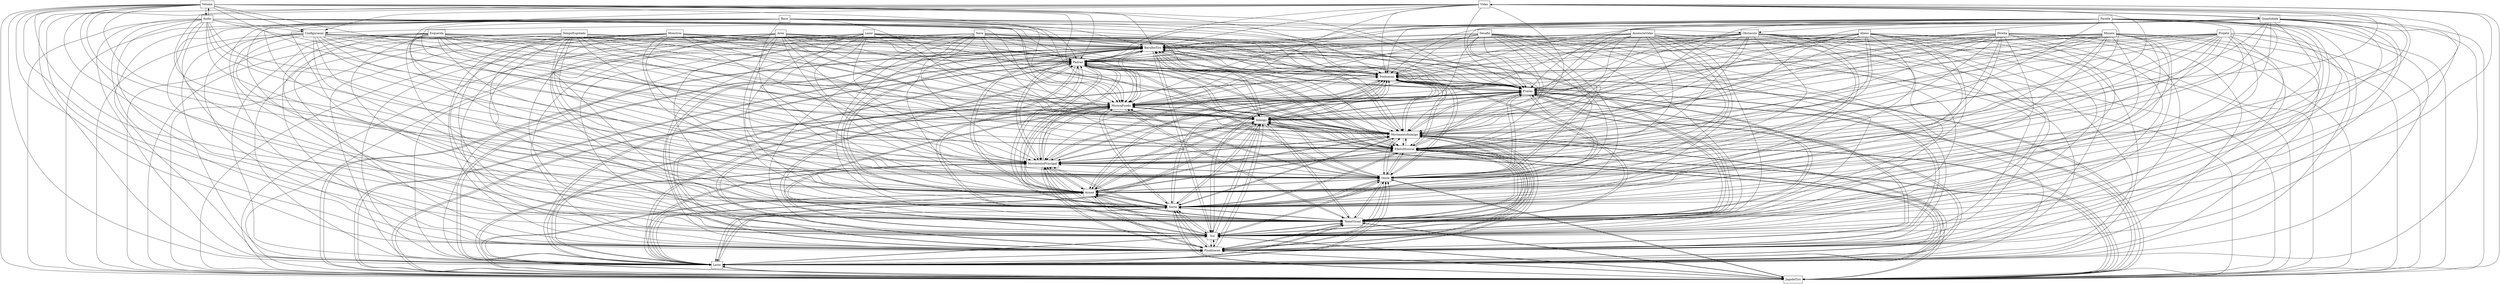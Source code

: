 digraph{
graph [rankdir=TB];
node [shape=box];
edge [arrowhead=normal];
0[label="Base",]
1[label="BarulhoTiro",]
2[label="Laser",]
3[label="Padrao",]
4[label="JogodeTiro",]
5[label="Leste",]
6[label="Finalizacao",]
7[label="TempoEsgotado",]
8[label="Nave",]
9[label="Sul",]
10[label="TemaVisual",]
11[label="Parede",]
12[label="Direita",]
13[label="Obstaculo",]
14[label="Norte",]
15[label="Esquerda",]
16[label="Armas",]
17[label="Oeste",]
18[label="MovimentoPrincipal",]
19[label="Volume",]
20[label="EfeitoMusical",]
21[label="Monstros",]
22[label="Aves",]
23[label="MovimentoInimigo",]
24[label="Vidas",]
25[label="Desafio",]
26[label="AusenciaVidas",]
27[label="Inimigo",]
28[label="Configuracao",]
29[label="MusicaFundo",]
30[label="Frases",]
31[label="Misseis",]
32[label="Audio",]
33[label="Pontuacao",]
34[label="Aliens",]
35[label="Quantidade",]
36[label="Projetil",]
0->1[label="",]
0->3[label="",]
0->4[label="",]
0->5[label="",]
0->6[label="",]
0->9[label="",]
0->10[label="",]
0->13[label="",]
0->14[label="",]
0->16[label="",]
0->17[label="",]
0->18[label="",]
0->20[label="",]
0->23[label="",]
0->27[label="",]
0->29[label="",]
0->30[label="",]
0->33[label="",]
1->3[label="",]
1->4[label="",]
1->5[label="",]
1->6[label="",]
1->9[label="",]
1->10[label="",]
1->14[label="",]
1->16[label="",]
1->17[label="",]
1->18[label="",]
1->20[label="",]
1->23[label="",]
1->27[label="",]
1->29[label="",]
1->30[label="",]
1->33[label="",]
2->1[label="",]
2->3[label="",]
2->4[label="",]
2->5[label="",]
2->6[label="",]
2->9[label="",]
2->10[label="",]
2->14[label="",]
2->16[label="",]
2->17[label="",]
2->18[label="",]
2->20[label="",]
2->23[label="",]
2->27[label="",]
2->29[label="",]
2->30[label="",]
2->33[label="",]
3->1[label="",]
3->4[label="",]
3->5[label="",]
3->6[label="",]
3->9[label="",]
3->10[label="",]
3->14[label="",]
3->16[label="",]
3->17[label="",]
3->18[label="",]
3->20[label="",]
3->23[label="",]
3->27[label="",]
3->29[label="",]
3->30[label="",]
3->33[label="",]
4->1[label="",]
4->3[label="",]
4->5[label="",]
4->6[label="",]
4->9[label="",]
4->10[label="",]
4->14[label="",]
4->16[label="",]
4->17[label="",]
4->18[label="",]
4->20[label="",]
4->23[label="",]
4->27[label="",]
4->29[label="",]
4->30[label="",]
4->33[label="",]
5->1[label="",]
5->3[label="",]
5->4[label="",]
5->6[label="",]
5->9[label="",]
5->10[label="",]
5->14[label="",]
5->16[label="",]
5->17[label="",]
5->18[label="",]
5->20[label="",]
5->23[label="",]
5->27[label="",]
5->29[label="",]
5->30[label="",]
5->33[label="",]
6->1[label="",]
6->3[label="",]
6->4[label="",]
6->5[label="",]
6->9[label="",]
6->10[label="",]
6->14[label="",]
6->16[label="",]
6->17[label="",]
6->18[label="",]
6->20[label="",]
6->23[label="",]
6->27[label="",]
6->29[label="",]
6->30[label="",]
6->33[label="",]
7->1[label="",]
7->3[label="",]
7->4[label="",]
7->5[label="",]
7->6[label="",]
7->9[label="",]
7->10[label="",]
7->14[label="",]
7->16[label="",]
7->17[label="",]
7->18[label="",]
7->20[label="",]
7->23[label="",]
7->27[label="",]
7->29[label="",]
7->30[label="",]
7->33[label="",]
8->1[label="",]
8->3[label="",]
8->4[label="",]
8->5[label="",]
8->6[label="",]
8->9[label="",]
8->10[label="",]
8->14[label="",]
8->16[label="",]
8->17[label="",]
8->18[label="",]
8->20[label="",]
8->23[label="",]
8->27[label="",]
8->29[label="",]
8->30[label="",]
8->33[label="",]
9->1[label="",]
9->3[label="",]
9->4[label="",]
9->5[label="",]
9->6[label="",]
9->10[label="",]
9->14[label="",]
9->16[label="",]
9->17[label="",]
9->18[label="",]
9->20[label="",]
9->23[label="",]
9->27[label="",]
9->29[label="",]
9->30[label="",]
9->33[label="",]
10->1[label="",]
10->3[label="",]
10->4[label="",]
10->5[label="",]
10->6[label="",]
10->9[label="",]
10->14[label="",]
10->16[label="",]
10->17[label="",]
10->18[label="",]
10->20[label="",]
10->23[label="",]
10->27[label="",]
10->29[label="",]
10->30[label="",]
10->33[label="",]
11->1[label="",]
11->3[label="",]
11->4[label="",]
11->5[label="",]
11->6[label="",]
11->9[label="",]
11->10[label="",]
11->13[label="",]
11->14[label="",]
11->16[label="",]
11->17[label="",]
11->18[label="",]
11->20[label="",]
11->23[label="",]
11->27[label="",]
11->29[label="",]
11->30[label="",]
11->33[label="",]
12->1[label="",]
12->3[label="",]
12->4[label="",]
12->5[label="",]
12->6[label="",]
12->9[label="",]
12->10[label="",]
12->14[label="",]
12->16[label="",]
12->17[label="",]
12->18[label="",]
12->20[label="",]
12->23[label="",]
12->27[label="",]
12->29[label="",]
12->30[label="",]
12->33[label="",]
13->1[label="",]
13->3[label="",]
13->4[label="",]
13->5[label="",]
13->6[label="",]
13->9[label="",]
13->10[label="",]
13->14[label="",]
13->16[label="",]
13->17[label="",]
13->18[label="",]
13->20[label="",]
13->23[label="",]
13->27[label="",]
13->29[label="",]
13->30[label="",]
13->33[label="",]
14->1[label="",]
14->3[label="",]
14->4[label="",]
14->5[label="",]
14->6[label="",]
14->9[label="",]
14->10[label="",]
14->16[label="",]
14->17[label="",]
14->18[label="",]
14->20[label="",]
14->23[label="",]
14->27[label="",]
14->29[label="",]
14->30[label="",]
14->33[label="",]
15->1[label="",]
15->3[label="",]
15->4[label="",]
15->5[label="",]
15->6[label="",]
15->9[label="",]
15->10[label="",]
15->14[label="",]
15->16[label="",]
15->17[label="",]
15->18[label="",]
15->20[label="",]
15->23[label="",]
15->27[label="",]
15->29[label="",]
15->30[label="",]
15->33[label="",]
16->1[label="",]
16->3[label="",]
16->4[label="",]
16->5[label="",]
16->6[label="",]
16->9[label="",]
16->10[label="",]
16->14[label="",]
16->17[label="",]
16->18[label="",]
16->20[label="",]
16->23[label="",]
16->27[label="",]
16->29[label="",]
16->30[label="",]
16->33[label="",]
17->1[label="",]
17->3[label="",]
17->4[label="",]
17->5[label="",]
17->6[label="",]
17->9[label="",]
17->10[label="",]
17->14[label="",]
17->16[label="",]
17->18[label="",]
17->20[label="",]
17->23[label="",]
17->27[label="",]
17->29[label="",]
17->30[label="",]
17->33[label="",]
18->1[label="",]
18->3[label="",]
18->4[label="",]
18->5[label="",]
18->6[label="",]
18->9[label="",]
18->10[label="",]
18->14[label="",]
18->16[label="",]
18->17[label="",]
18->20[label="",]
18->23[label="",]
18->27[label="",]
18->29[label="",]
18->30[label="",]
18->33[label="",]
19->1[label="",]
19->3[label="",]
19->4[label="",]
19->5[label="",]
19->6[label="",]
19->9[label="",]
19->10[label="",]
19->14[label="",]
19->16[label="",]
19->17[label="",]
19->18[label="",]
19->20[label="",]
19->23[label="",]
19->27[label="",]
19->28[label="",]
19->29[label="",]
19->30[label="",]
19->32[label="",]
19->33[label="",]
20->1[label="",]
20->3[label="",]
20->4[label="",]
20->5[label="",]
20->6[label="",]
20->9[label="",]
20->10[label="",]
20->14[label="",]
20->16[label="",]
20->17[label="",]
20->18[label="",]
20->23[label="",]
20->27[label="",]
20->29[label="",]
20->30[label="",]
20->33[label="",]
21->1[label="",]
21->3[label="",]
21->4[label="",]
21->5[label="",]
21->6[label="",]
21->9[label="",]
21->10[label="",]
21->14[label="",]
21->16[label="",]
21->17[label="",]
21->18[label="",]
21->20[label="",]
21->23[label="",]
21->27[label="",]
21->29[label="",]
21->30[label="",]
21->33[label="",]
22->1[label="",]
22->3[label="",]
22->4[label="",]
22->5[label="",]
22->6[label="",]
22->9[label="",]
22->10[label="",]
22->14[label="",]
22->16[label="",]
22->17[label="",]
22->18[label="",]
22->20[label="",]
22->23[label="",]
22->27[label="",]
22->29[label="",]
22->30[label="",]
22->33[label="",]
23->1[label="",]
23->3[label="",]
23->4[label="",]
23->5[label="",]
23->6[label="",]
23->9[label="",]
23->10[label="",]
23->14[label="",]
23->16[label="",]
23->17[label="",]
23->18[label="",]
23->20[label="",]
23->27[label="",]
23->29[label="",]
23->30[label="",]
23->33[label="",]
24->1[label="",]
24->3[label="",]
24->4[label="",]
24->5[label="",]
24->6[label="",]
24->9[label="",]
24->10[label="",]
24->14[label="",]
24->16[label="",]
24->17[label="",]
24->18[label="",]
24->20[label="",]
24->23[label="",]
24->27[label="",]
24->28[label="",]
24->29[label="",]
24->30[label="",]
24->33[label="",]
24->35[label="",]
25->1[label="",]
25->3[label="",]
25->4[label="",]
25->5[label="",]
25->6[label="",]
25->9[label="",]
25->10[label="",]
25->14[label="",]
25->16[label="",]
25->17[label="",]
25->18[label="",]
25->20[label="",]
25->23[label="",]
25->27[label="",]
25->29[label="",]
25->30[label="",]
25->33[label="",]
26->1[label="",]
26->3[label="",]
26->4[label="",]
26->5[label="",]
26->6[label="",]
26->9[label="",]
26->10[label="",]
26->14[label="",]
26->16[label="",]
26->17[label="",]
26->18[label="",]
26->20[label="",]
26->23[label="",]
26->27[label="",]
26->29[label="",]
26->30[label="",]
26->33[label="",]
27->1[label="",]
27->3[label="",]
27->4[label="",]
27->5[label="",]
27->6[label="",]
27->9[label="",]
27->10[label="",]
27->14[label="",]
27->16[label="",]
27->17[label="",]
27->18[label="",]
27->20[label="",]
27->23[label="",]
27->29[label="",]
27->30[label="",]
27->33[label="",]
28->1[label="",]
28->3[label="",]
28->4[label="",]
28->5[label="",]
28->6[label="",]
28->9[label="",]
28->10[label="",]
28->14[label="",]
28->16[label="",]
28->17[label="",]
28->18[label="",]
28->20[label="",]
28->23[label="",]
28->27[label="",]
28->29[label="",]
28->30[label="",]
28->33[label="",]
29->1[label="",]
29->3[label="",]
29->4[label="",]
29->5[label="",]
29->6[label="",]
29->9[label="",]
29->10[label="",]
29->14[label="",]
29->16[label="",]
29->17[label="",]
29->18[label="",]
29->20[label="",]
29->23[label="",]
29->27[label="",]
29->30[label="",]
29->33[label="",]
30->1[label="",]
30->3[label="",]
30->4[label="",]
30->5[label="",]
30->6[label="",]
30->9[label="",]
30->10[label="",]
30->14[label="",]
30->16[label="",]
30->17[label="",]
30->18[label="",]
30->20[label="",]
30->23[label="",]
30->27[label="",]
30->29[label="",]
30->33[label="",]
31->1[label="",]
31->3[label="",]
31->4[label="",]
31->5[label="",]
31->6[label="",]
31->9[label="",]
31->10[label="",]
31->14[label="",]
31->16[label="",]
31->17[label="",]
31->18[label="",]
31->20[label="",]
31->23[label="",]
31->27[label="",]
31->29[label="",]
31->30[label="",]
31->33[label="",]
32->1[label="",]
32->3[label="",]
32->4[label="",]
32->5[label="",]
32->6[label="",]
32->9[label="",]
32->10[label="",]
32->14[label="",]
32->16[label="",]
32->17[label="",]
32->18[label="",]
32->19[label="",]
32->20[label="",]
32->23[label="",]
32->27[label="",]
32->28[label="",]
32->29[label="",]
32->30[label="",]
32->33[label="",]
33->1[label="",]
33->3[label="",]
33->4[label="",]
33->5[label="",]
33->6[label="",]
33->9[label="",]
33->10[label="",]
33->14[label="",]
33->16[label="",]
33->17[label="",]
33->18[label="",]
33->20[label="",]
33->23[label="",]
33->27[label="",]
33->29[label="",]
33->30[label="",]
34->1[label="",]
34->3[label="",]
34->4[label="",]
34->5[label="",]
34->6[label="",]
34->9[label="",]
34->10[label="",]
34->14[label="",]
34->16[label="",]
34->17[label="",]
34->18[label="",]
34->20[label="",]
34->23[label="",]
34->27[label="",]
34->29[label="",]
34->30[label="",]
34->33[label="",]
35->1[label="",]
35->3[label="",]
35->4[label="",]
35->5[label="",]
35->6[label="",]
35->9[label="",]
35->10[label="",]
35->14[label="",]
35->16[label="",]
35->17[label="",]
35->18[label="",]
35->20[label="",]
35->23[label="",]
35->24[label="",]
35->27[label="",]
35->28[label="",]
35->29[label="",]
35->30[label="",]
35->33[label="",]
36->1[label="",]
36->3[label="",]
36->4[label="",]
36->5[label="",]
36->6[label="",]
36->9[label="",]
36->10[label="",]
36->14[label="",]
36->16[label="",]
36->17[label="",]
36->18[label="",]
36->20[label="",]
36->23[label="",]
36->27[label="",]
36->29[label="",]
36->30[label="",]
36->33[label="",]
}
